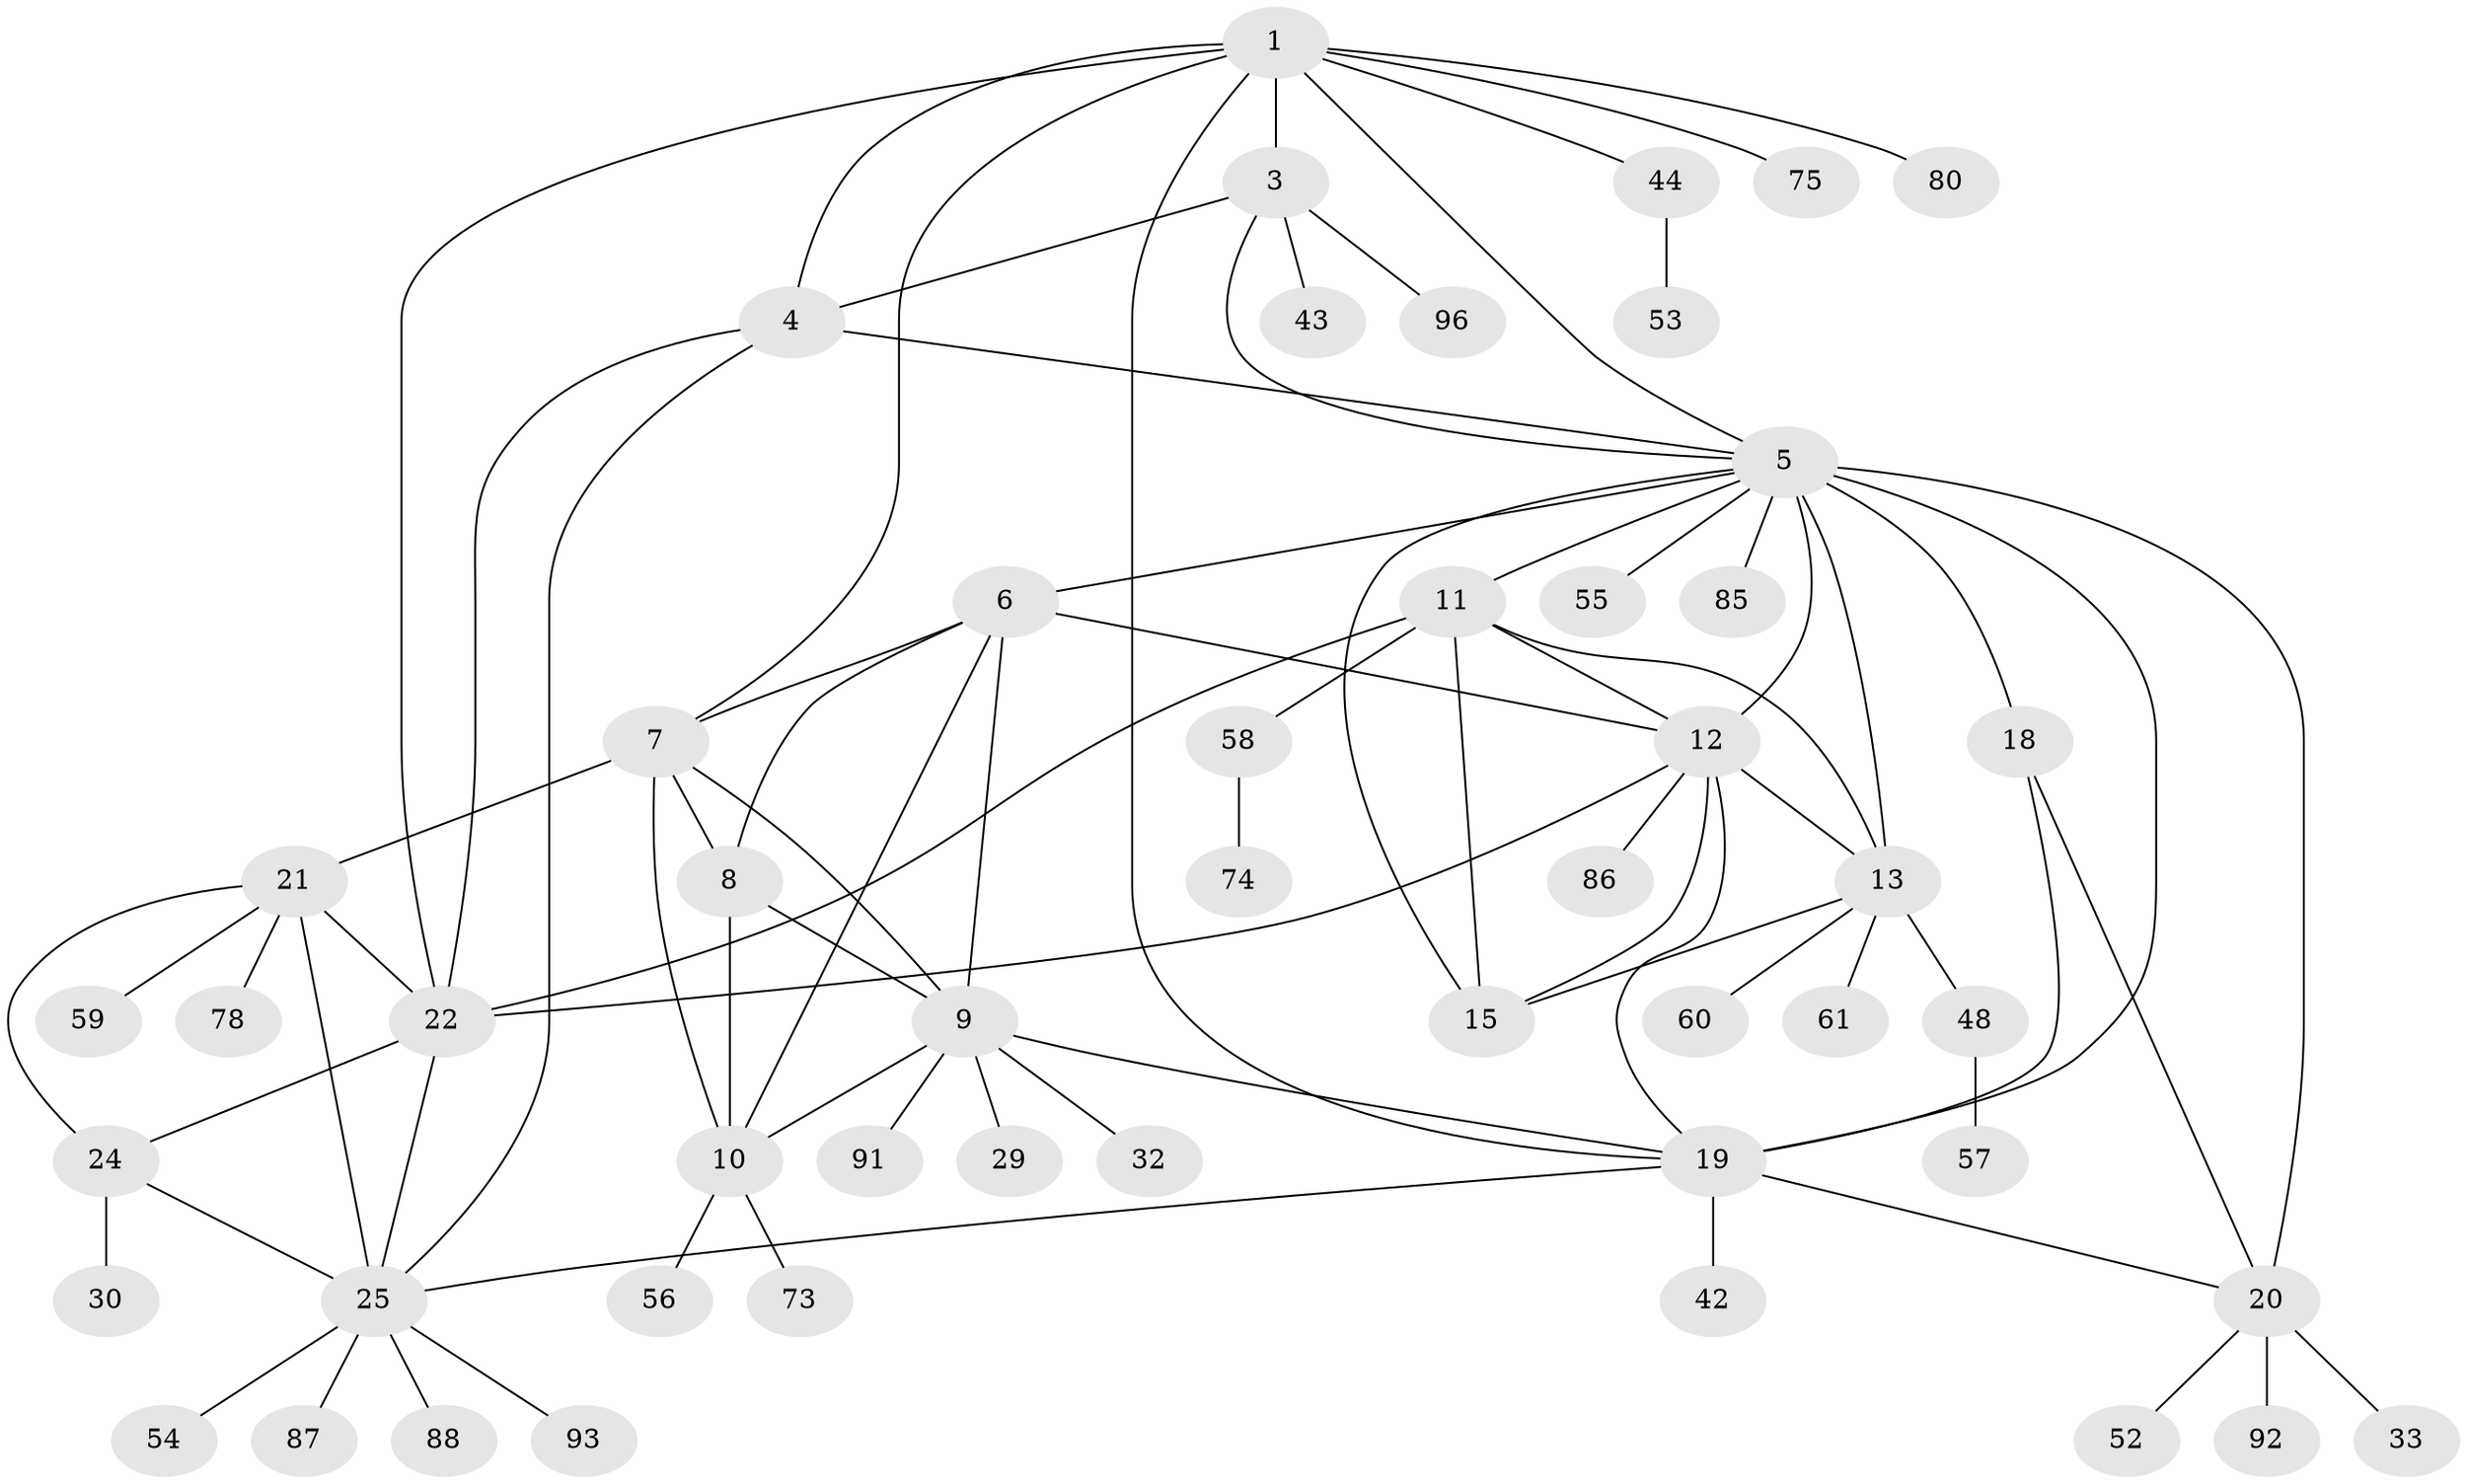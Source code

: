 // original degree distribution, {8: 0.019417475728155338, 9: 0.02912621359223301, 6: 0.07766990291262135, 4: 0.038834951456310676, 7: 0.038834951456310676, 10: 0.02912621359223301, 5: 0.009708737864077669, 12: 0.009708737864077669, 11: 0.009708737864077669, 1: 0.5922330097087378, 3: 0.038834951456310676, 2: 0.10679611650485436}
// Generated by graph-tools (version 1.1) at 2025/15/03/09/25 04:15:57]
// undirected, 51 vertices, 82 edges
graph export_dot {
graph [start="1"]
  node [color=gray90,style=filled];
  1 [super="+2"];
  3;
  4 [super="+40"];
  5 [super="+14+16+83+100"];
  6;
  7 [super="+46+67+97"];
  8;
  9;
  10;
  11 [super="+26"];
  12 [super="+47"];
  13;
  15 [super="+31+39"];
  18;
  19 [super="+62+84+69+90+77"];
  20;
  21 [super="+79+66+23"];
  22 [super="+27+102+34+45"];
  24 [super="+50"];
  25 [super="+28"];
  29;
  30;
  32;
  33 [super="+76"];
  42;
  43;
  44 [super="+49"];
  48;
  52;
  53;
  54;
  55;
  56;
  57 [super="+81"];
  58;
  59 [super="+71"];
  60 [super="+72+68"];
  61;
  73;
  74 [super="+94"];
  75;
  78;
  80 [super="+89+101"];
  85;
  86;
  87;
  88;
  91;
  92;
  93;
  96;
  1 -- 3 [weight=2];
  1 -- 4 [weight=2];
  1 -- 5 [weight=2];
  1 -- 44;
  1 -- 75;
  1 -- 80;
  1 -- 19;
  1 -- 22;
  1 -- 7;
  3 -- 4;
  3 -- 5;
  3 -- 43;
  3 -- 96;
  4 -- 5;
  4 -- 22;
  4 -- 25;
  5 -- 55;
  5 -- 11;
  5 -- 12 [weight=2];
  5 -- 13;
  5 -- 15;
  5 -- 18 [weight=2];
  5 -- 19 [weight=2];
  5 -- 20 [weight=2];
  5 -- 6;
  5 -- 85;
  6 -- 7;
  6 -- 8;
  6 -- 9;
  6 -- 10;
  6 -- 12;
  7 -- 8;
  7 -- 9;
  7 -- 10;
  7 -- 21;
  8 -- 9;
  8 -- 10;
  9 -- 10;
  9 -- 19;
  9 -- 29;
  9 -- 32;
  9 -- 91;
  10 -- 56;
  10 -- 73;
  11 -- 12;
  11 -- 13;
  11 -- 15;
  11 -- 22;
  11 -- 58;
  12 -- 13;
  12 -- 15;
  12 -- 86;
  12 -- 22;
  12 -- 19;
  13 -- 15;
  13 -- 48;
  13 -- 60;
  13 -- 61;
  18 -- 19;
  18 -- 20;
  19 -- 20;
  19 -- 25;
  19 -- 42;
  20 -- 33;
  20 -- 52;
  20 -- 92;
  21 -- 22 [weight=2];
  21 -- 24 [weight=2];
  21 -- 25 [weight=2];
  21 -- 59;
  21 -- 78;
  22 -- 24;
  22 -- 25;
  24 -- 25;
  24 -- 30;
  25 -- 54;
  25 -- 87;
  25 -- 88;
  25 -- 93;
  44 -- 53;
  48 -- 57;
  58 -- 74;
}
